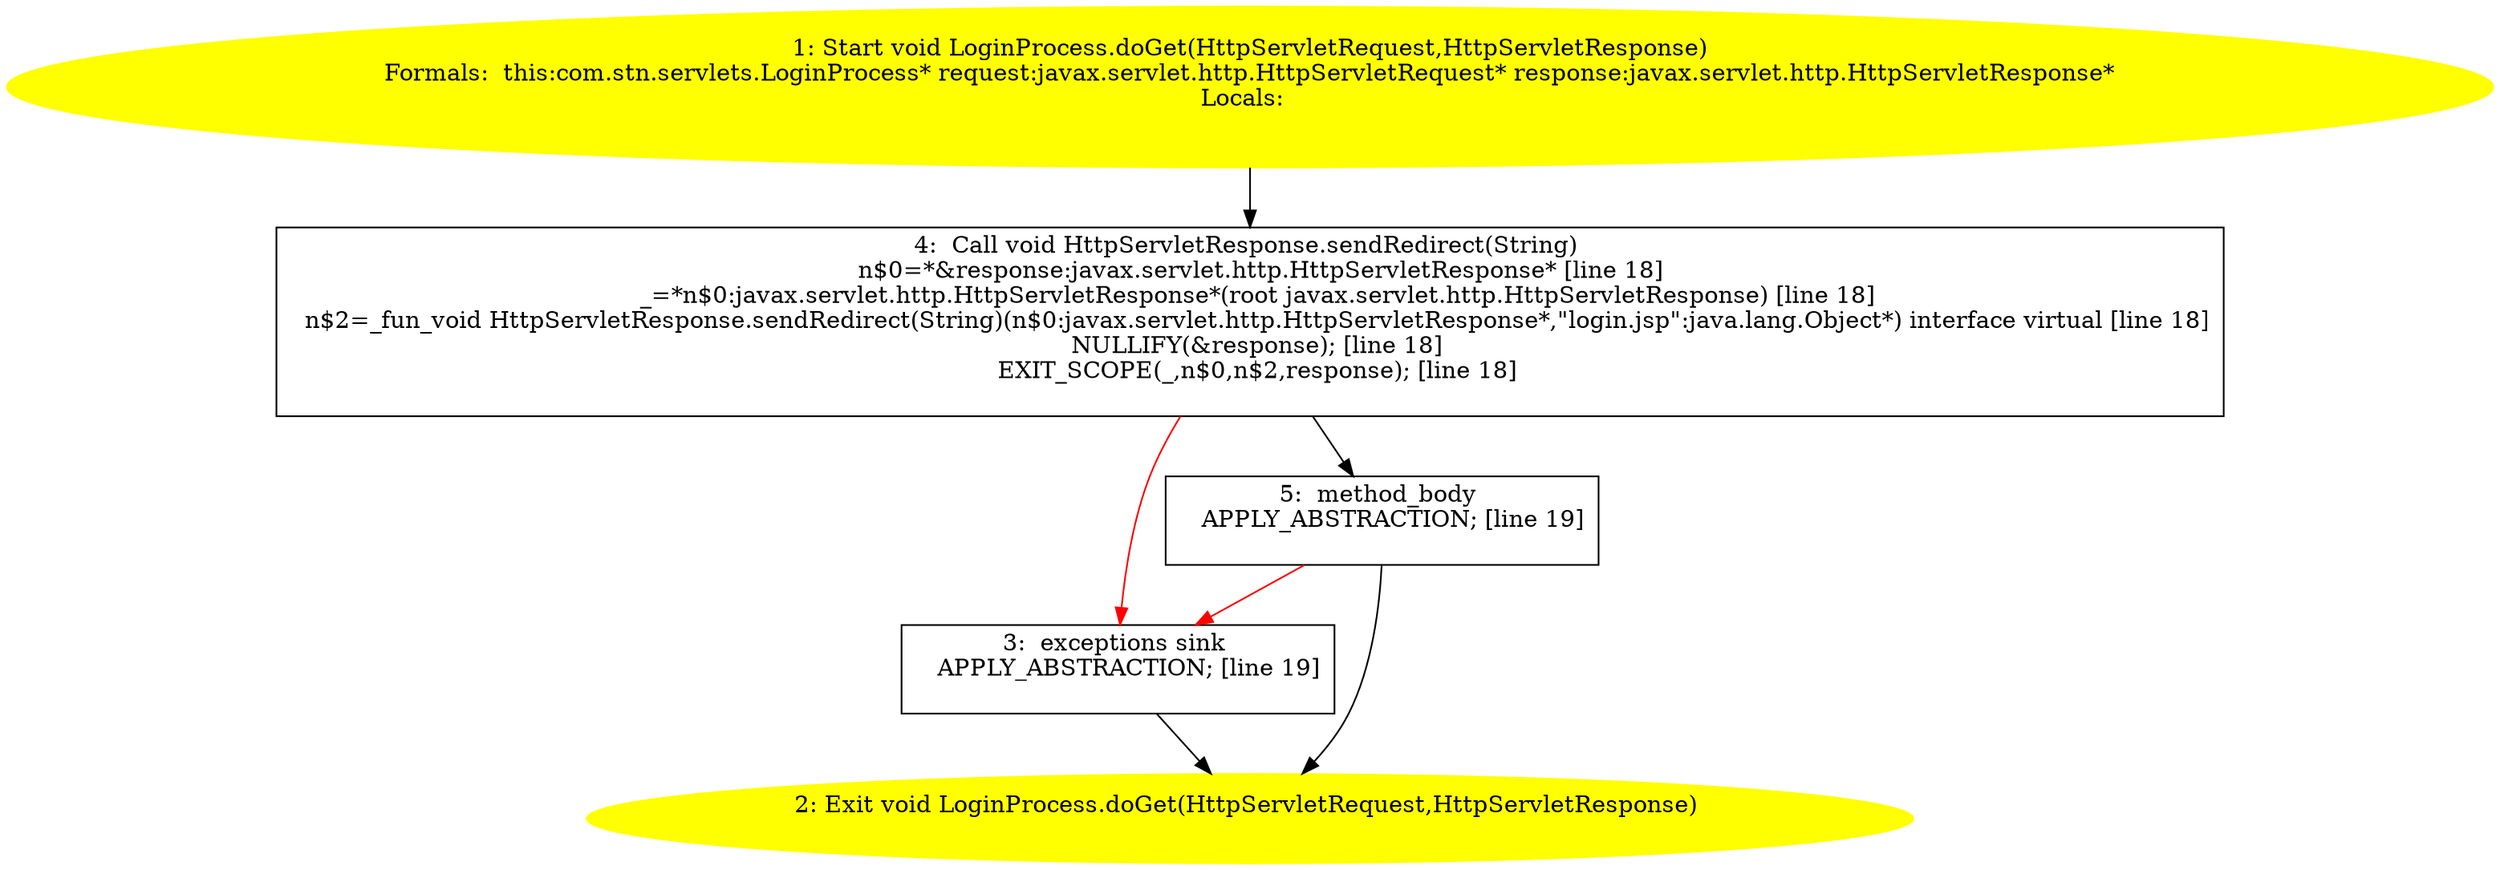 /* @generated */
digraph cfg {
"com.stn.servlets.LoginProcess.doGet(javax.servlet.http.HttpServletRequest,javax.servlet.http.HttpSer.e315e414e4767ab37ccc99f8ff717835_1" [label="1: Start void LoginProcess.doGet(HttpServletRequest,HttpServletResponse)\nFormals:  this:com.stn.servlets.LoginProcess* request:javax.servlet.http.HttpServletRequest* response:javax.servlet.http.HttpServletResponse*\nLocals:  \n  " color=yellow style=filled]
	

	 "com.stn.servlets.LoginProcess.doGet(javax.servlet.http.HttpServletRequest,javax.servlet.http.HttpSer.e315e414e4767ab37ccc99f8ff717835_1" -> "com.stn.servlets.LoginProcess.doGet(javax.servlet.http.HttpServletRequest,javax.servlet.http.HttpSer.e315e414e4767ab37ccc99f8ff717835_4" ;
"com.stn.servlets.LoginProcess.doGet(javax.servlet.http.HttpServletRequest,javax.servlet.http.HttpSer.e315e414e4767ab37ccc99f8ff717835_2" [label="2: Exit void LoginProcess.doGet(HttpServletRequest,HttpServletResponse) \n  " color=yellow style=filled]
	

"com.stn.servlets.LoginProcess.doGet(javax.servlet.http.HttpServletRequest,javax.servlet.http.HttpSer.e315e414e4767ab37ccc99f8ff717835_3" [label="3:  exceptions sink \n   APPLY_ABSTRACTION; [line 19]\n " shape="box"]
	

	 "com.stn.servlets.LoginProcess.doGet(javax.servlet.http.HttpServletRequest,javax.servlet.http.HttpSer.e315e414e4767ab37ccc99f8ff717835_3" -> "com.stn.servlets.LoginProcess.doGet(javax.servlet.http.HttpServletRequest,javax.servlet.http.HttpSer.e315e414e4767ab37ccc99f8ff717835_2" ;
"com.stn.servlets.LoginProcess.doGet(javax.servlet.http.HttpServletRequest,javax.servlet.http.HttpSer.e315e414e4767ab37ccc99f8ff717835_4" [label="4:  Call void HttpServletResponse.sendRedirect(String) \n   n$0=*&response:javax.servlet.http.HttpServletResponse* [line 18]\n  _=*n$0:javax.servlet.http.HttpServletResponse*(root javax.servlet.http.HttpServletResponse) [line 18]\n  n$2=_fun_void HttpServletResponse.sendRedirect(String)(n$0:javax.servlet.http.HttpServletResponse*,\"login.jsp\":java.lang.Object*) interface virtual [line 18]\n  NULLIFY(&response); [line 18]\n  EXIT_SCOPE(_,n$0,n$2,response); [line 18]\n " shape="box"]
	

	 "com.stn.servlets.LoginProcess.doGet(javax.servlet.http.HttpServletRequest,javax.servlet.http.HttpSer.e315e414e4767ab37ccc99f8ff717835_4" -> "com.stn.servlets.LoginProcess.doGet(javax.servlet.http.HttpServletRequest,javax.servlet.http.HttpSer.e315e414e4767ab37ccc99f8ff717835_5" ;
	 "com.stn.servlets.LoginProcess.doGet(javax.servlet.http.HttpServletRequest,javax.servlet.http.HttpSer.e315e414e4767ab37ccc99f8ff717835_4" -> "com.stn.servlets.LoginProcess.doGet(javax.servlet.http.HttpServletRequest,javax.servlet.http.HttpSer.e315e414e4767ab37ccc99f8ff717835_3" [color="red" ];
"com.stn.servlets.LoginProcess.doGet(javax.servlet.http.HttpServletRequest,javax.servlet.http.HttpSer.e315e414e4767ab37ccc99f8ff717835_5" [label="5:  method_body \n   APPLY_ABSTRACTION; [line 19]\n " shape="box"]
	

	 "com.stn.servlets.LoginProcess.doGet(javax.servlet.http.HttpServletRequest,javax.servlet.http.HttpSer.e315e414e4767ab37ccc99f8ff717835_5" -> "com.stn.servlets.LoginProcess.doGet(javax.servlet.http.HttpServletRequest,javax.servlet.http.HttpSer.e315e414e4767ab37ccc99f8ff717835_2" ;
	 "com.stn.servlets.LoginProcess.doGet(javax.servlet.http.HttpServletRequest,javax.servlet.http.HttpSer.e315e414e4767ab37ccc99f8ff717835_5" -> "com.stn.servlets.LoginProcess.doGet(javax.servlet.http.HttpServletRequest,javax.servlet.http.HttpSer.e315e414e4767ab37ccc99f8ff717835_3" [color="red" ];
}
